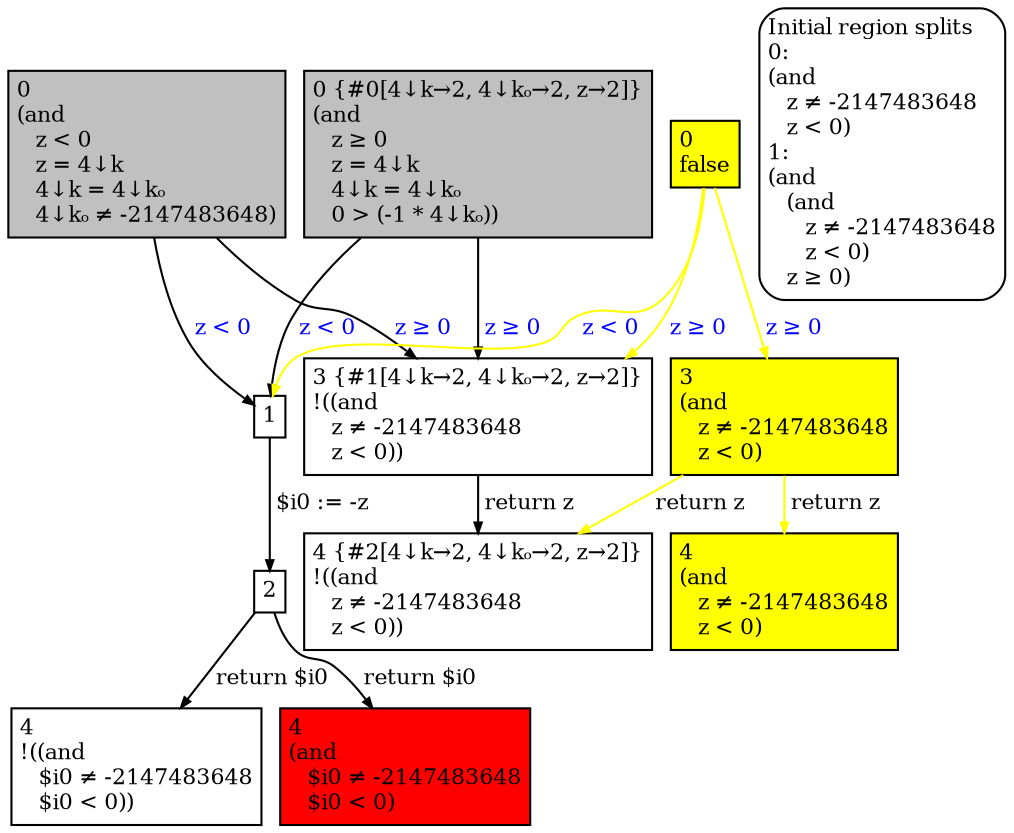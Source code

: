 digraph {
	ranksep=0.10
	nodesep=0.12
	node[fontsize=10.5,shape=box,height=0.02,width=0.02,margin="0.05,0.05"]
	edge[fontsize=10.5,arrowsize=0.5]

	0 [label="0 {#0[4↓k→2, 4↓kₒ→2, z→2]}\l(and\l   z ≥ 0\l   z = 4↓k\l   4↓k = 4↓kₒ\l   0 > (-1 * 4↓kₒ))\l",style=filled,fillcolor=gray]
	1 [label="0\l(and\l   z < 0\l   z = 4↓k\l   4↓k = 4↓kₒ\l   4↓kₒ ≠ -2147483648)\l",style=filled,fillcolor=gray]
	2 [label="3 {#1[4↓k→2, 4↓kₒ→2, z→2]}\l!((and\l   z ≠ -2147483648\l   z < 0))\l"]
	3 [label="1"]
	4 [label="3\l(and\l   z ≠ -2147483648\l   z < 0)\l",style=filled,fillcolor=yellow]
	5 [label="4\l!((and\l   $i0 ≠ -2147483648\l   $i0 < 0))\l"]
	6 [label="4\l(and\l   $i0 ≠ -2147483648\l   $i0 < 0)\l",style=filled,fillcolor=red]
	7 [label="2"]
	8 [label="4\l(and\l   z ≠ -2147483648\l   z < 0)\l",style=filled,fillcolor=yellow]
	9 [label="4 {#2[4↓k→2, 4↓kₒ→2, z→2]}\l!((and\l   z ≠ -2147483648\l   z < 0))\l"]
	10 [label="0\lfalse",style=filled,fillcolor=yellow]

splits [label="Initial region splits\l0:\l(and\l   z ≠ -2147483648\l   z < 0)\l1:\l(and\l   (and\l      z ≠ -2147483648\l      z < 0)\l   z ≥ 0)\l",style=rounded]
	1->3[label=" z < 0",fontcolor="#0000FF"]
	1->2[label=" z ≥ 0",fontcolor="#0000FF"]
	10->2[label=" z ≥ 0",fontcolor="#0000FF", color=yellow]
	10->3[label=" z < 0",fontcolor="#0000FF", color=yellow]
	2->9[label=" return z"]
	0->3[label=" z < 0",fontcolor="#0000FF"]
	0->2[label=" z ≥ 0",fontcolor="#0000FF"]
	3->7[label=" $i0 := -z"]
	4->9[label=" return z", color=yellow]
	7->6[label=" return $i0"]
	7->5[label=" return $i0"]
	4->8[label=" return z", color=yellow]
	10->4[label=" z ≥ 0",fontcolor="#0000FF", color=yellow]
}